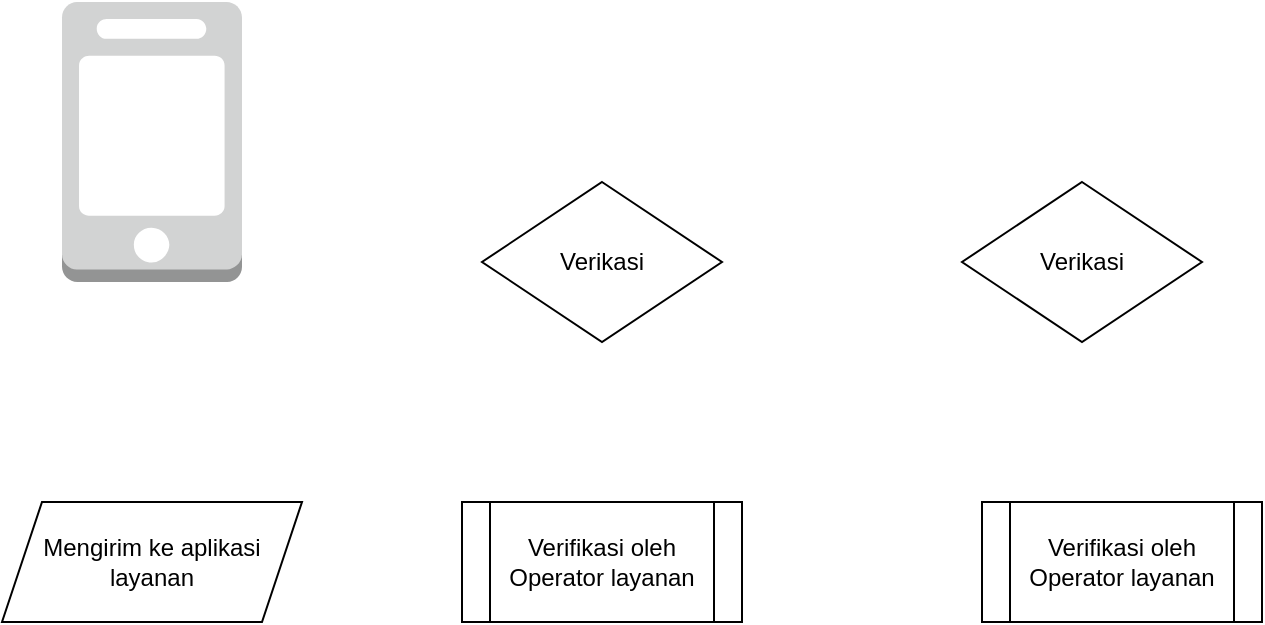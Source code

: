<mxfile version="21.1.2" type="github">
  <diagram name="Halaman-1" id="ZBfDUgoXRN-6EZ7WRTzR">
    <mxGraphModel dx="1793" dy="995" grid="1" gridSize="10" guides="1" tooltips="1" connect="1" arrows="1" fold="1" page="1" pageScale="1" pageWidth="827" pageHeight="1169" math="0" shadow="0">
      <root>
        <mxCell id="0" />
        <mxCell id="1" parent="0" />
        <mxCell id="p0MvFFV58l13qUeq1pF_-2" value="" style="outlineConnect=0;dashed=0;verticalLabelPosition=bottom;verticalAlign=top;align=center;html=1;shape=mxgraph.aws3.mobile_client;fillColor=#D2D3D3;gradientColor=none;" vertex="1" parent="1">
          <mxGeometry x="70" y="130" width="90" height="140" as="geometry" />
        </mxCell>
        <mxCell id="p0MvFFV58l13qUeq1pF_-4" value="Mengirim ke aplikasi layanan" style="shape=parallelogram;perimeter=parallelogramPerimeter;whiteSpace=wrap;html=1;fixedSize=1;" vertex="1" parent="1">
          <mxGeometry x="40" y="380" width="150" height="60" as="geometry" />
        </mxCell>
        <mxCell id="p0MvFFV58l13qUeq1pF_-6" value="Verifikasi oleh Operator layanan" style="shape=process;whiteSpace=wrap;html=1;backgroundOutline=1;" vertex="1" parent="1">
          <mxGeometry x="270" y="380" width="140" height="60" as="geometry" />
        </mxCell>
        <mxCell id="p0MvFFV58l13qUeq1pF_-7" value="Verikasi" style="rhombus;whiteSpace=wrap;html=1;" vertex="1" parent="1">
          <mxGeometry x="280" y="220" width="120" height="80" as="geometry" />
        </mxCell>
        <mxCell id="p0MvFFV58l13qUeq1pF_-10" value="Verifikasi oleh Operator layanan" style="shape=process;whiteSpace=wrap;html=1;backgroundOutline=1;" vertex="1" parent="1">
          <mxGeometry x="530" y="380" width="140" height="60" as="geometry" />
        </mxCell>
        <mxCell id="p0MvFFV58l13qUeq1pF_-11" value="Verikasi" style="rhombus;whiteSpace=wrap;html=1;" vertex="1" parent="1">
          <mxGeometry x="520" y="220" width="120" height="80" as="geometry" />
        </mxCell>
      </root>
    </mxGraphModel>
  </diagram>
</mxfile>
